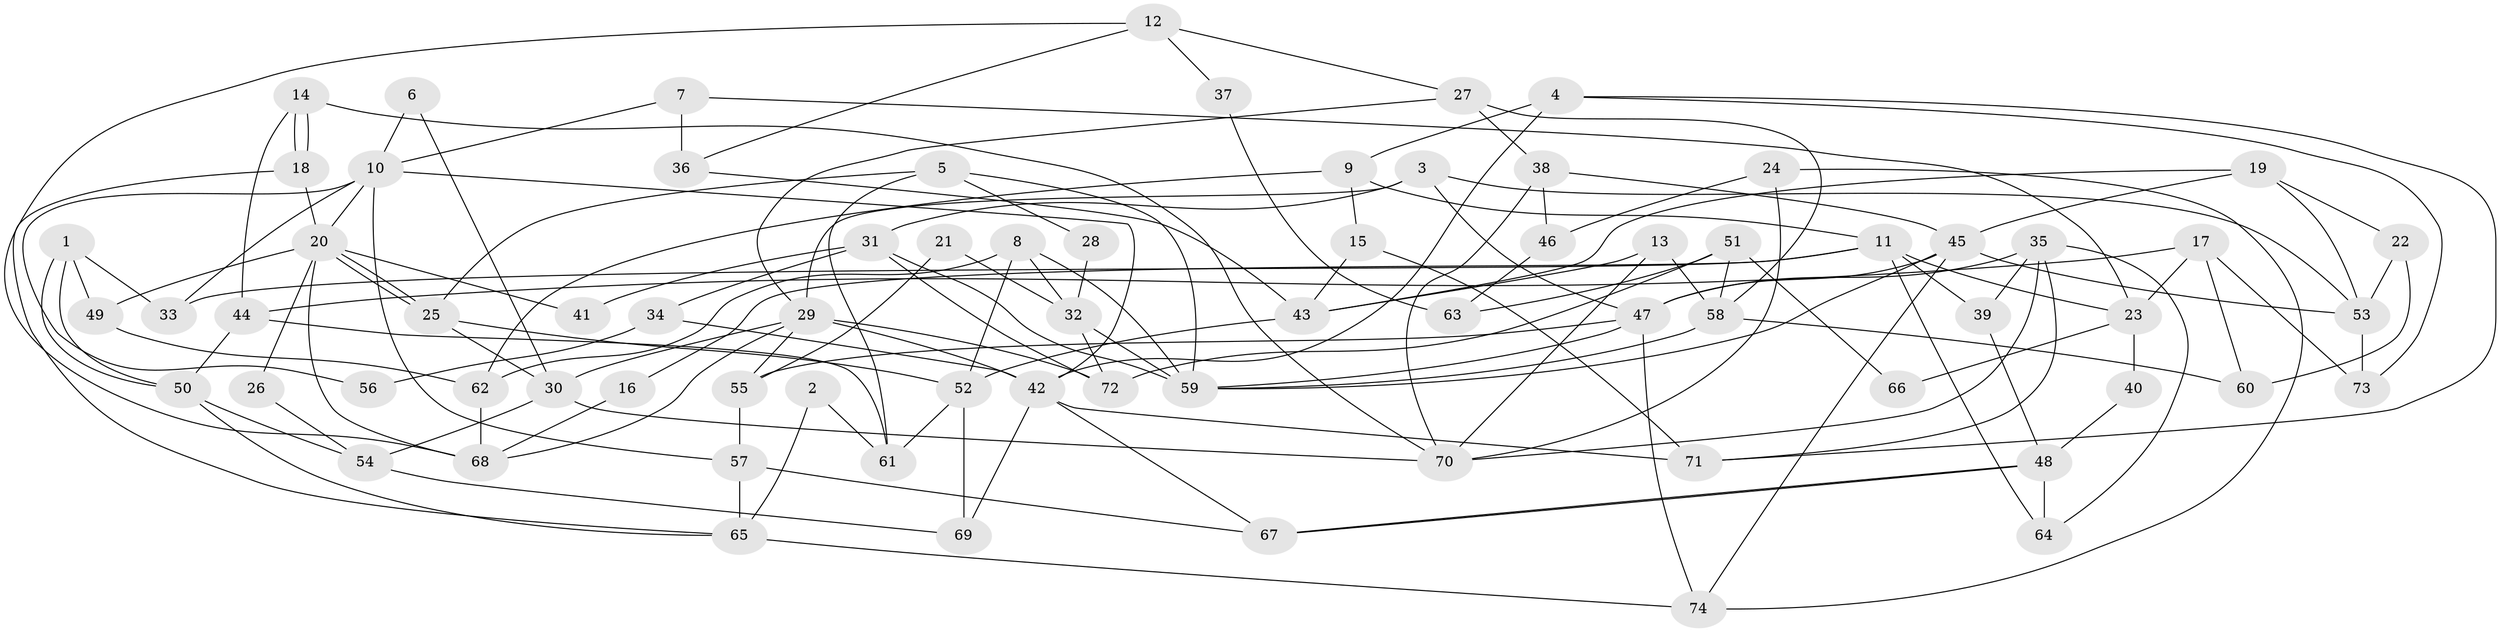 // Generated by graph-tools (version 1.1) at 2025/02/03/09/25 03:02:02]
// undirected, 74 vertices, 148 edges
graph export_dot {
graph [start="1"]
  node [color=gray90,style=filled];
  1;
  2;
  3;
  4;
  5;
  6;
  7;
  8;
  9;
  10;
  11;
  12;
  13;
  14;
  15;
  16;
  17;
  18;
  19;
  20;
  21;
  22;
  23;
  24;
  25;
  26;
  27;
  28;
  29;
  30;
  31;
  32;
  33;
  34;
  35;
  36;
  37;
  38;
  39;
  40;
  41;
  42;
  43;
  44;
  45;
  46;
  47;
  48;
  49;
  50;
  51;
  52;
  53;
  54;
  55;
  56;
  57;
  58;
  59;
  60;
  61;
  62;
  63;
  64;
  65;
  66;
  67;
  68;
  69;
  70;
  71;
  72;
  73;
  74;
  1 -- 49;
  1 -- 50;
  1 -- 50;
  1 -- 33;
  2 -- 65;
  2 -- 61;
  3 -- 53;
  3 -- 29;
  3 -- 31;
  3 -- 47;
  4 -- 9;
  4 -- 42;
  4 -- 71;
  4 -- 73;
  5 -- 59;
  5 -- 25;
  5 -- 28;
  5 -- 61;
  6 -- 10;
  6 -- 30;
  7 -- 10;
  7 -- 23;
  7 -- 36;
  8 -- 62;
  8 -- 52;
  8 -- 32;
  8 -- 59;
  9 -- 15;
  9 -- 11;
  9 -- 62;
  10 -- 57;
  10 -- 20;
  10 -- 33;
  10 -- 42;
  10 -- 56;
  11 -- 64;
  11 -- 33;
  11 -- 16;
  11 -- 23;
  11 -- 39;
  12 -- 27;
  12 -- 68;
  12 -- 36;
  12 -- 37;
  13 -- 70;
  13 -- 43;
  13 -- 58;
  14 -- 70;
  14 -- 18;
  14 -- 18;
  14 -- 44;
  15 -- 71;
  15 -- 43;
  16 -- 68;
  17 -- 44;
  17 -- 73;
  17 -- 23;
  17 -- 60;
  18 -- 65;
  18 -- 20;
  19 -- 22;
  19 -- 45;
  19 -- 43;
  19 -- 53;
  20 -- 25;
  20 -- 25;
  20 -- 26;
  20 -- 41;
  20 -- 49;
  20 -- 68;
  21 -- 32;
  21 -- 55;
  22 -- 53;
  22 -- 60;
  23 -- 40;
  23 -- 66;
  24 -- 74;
  24 -- 70;
  24 -- 46;
  25 -- 52;
  25 -- 30;
  26 -- 54;
  27 -- 29;
  27 -- 58;
  27 -- 38;
  28 -- 32;
  29 -- 72;
  29 -- 30;
  29 -- 42;
  29 -- 55;
  29 -- 68;
  30 -- 54;
  30 -- 70;
  31 -- 59;
  31 -- 34;
  31 -- 41;
  31 -- 72;
  32 -- 59;
  32 -- 72;
  34 -- 42;
  34 -- 56;
  35 -- 47;
  35 -- 71;
  35 -- 39;
  35 -- 64;
  35 -- 70;
  36 -- 43;
  37 -- 63;
  38 -- 70;
  38 -- 45;
  38 -- 46;
  39 -- 48;
  40 -- 48;
  42 -- 67;
  42 -- 69;
  42 -- 71;
  43 -- 52;
  44 -- 50;
  44 -- 61;
  45 -- 59;
  45 -- 47;
  45 -- 53;
  45 -- 74;
  46 -- 63;
  47 -- 55;
  47 -- 59;
  47 -- 74;
  48 -- 67;
  48 -- 67;
  48 -- 64;
  49 -- 62;
  50 -- 65;
  50 -- 54;
  51 -- 58;
  51 -- 72;
  51 -- 63;
  51 -- 66;
  52 -- 61;
  52 -- 69;
  53 -- 73;
  54 -- 69;
  55 -- 57;
  57 -- 67;
  57 -- 65;
  58 -- 59;
  58 -- 60;
  62 -- 68;
  65 -- 74;
}
